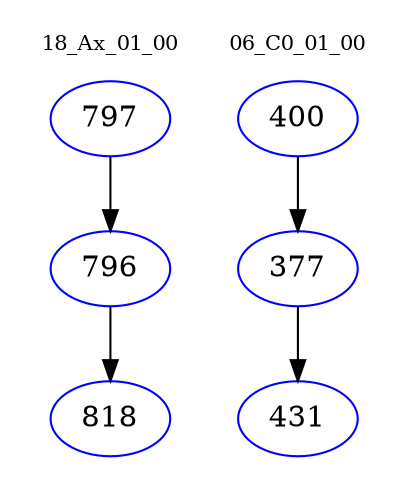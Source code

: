digraph{
subgraph cluster_0 {
color = white
label = "18_Ax_01_00";
fontsize=10;
T0_797 [label="797", color="blue"]
T0_797 -> T0_796 [color="black"]
T0_796 [label="796", color="blue"]
T0_796 -> T0_818 [color="black"]
T0_818 [label="818", color="blue"]
}
subgraph cluster_1 {
color = white
label = "06_C0_01_00";
fontsize=10;
T1_400 [label="400", color="blue"]
T1_400 -> T1_377 [color="black"]
T1_377 [label="377", color="blue"]
T1_377 -> T1_431 [color="black"]
T1_431 [label="431", color="blue"]
}
}
